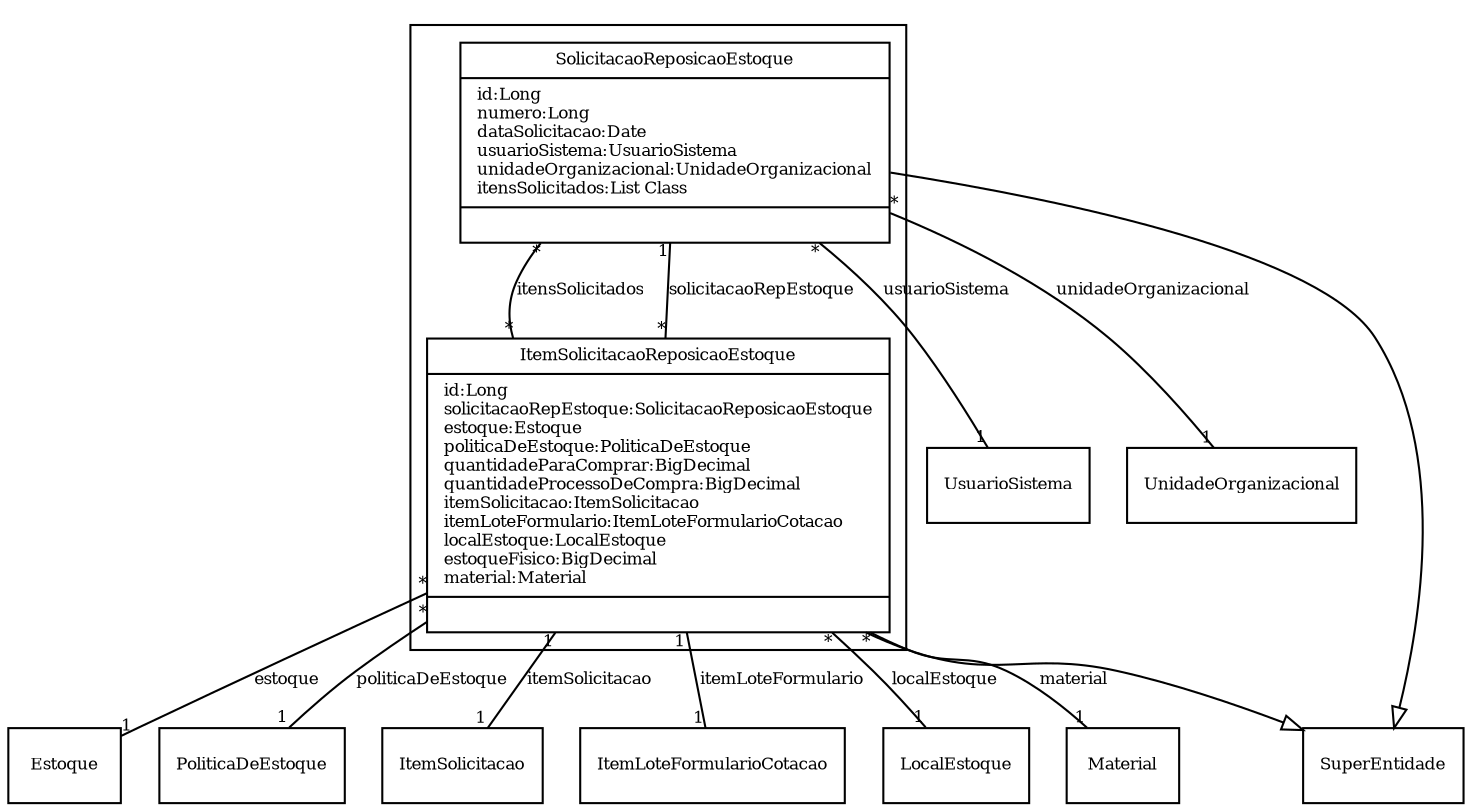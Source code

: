 digraph G{
fontname = "Times-Roman"
fontsize = 8

node [
        fontname = "Times-Roman"
        fontsize = 8
        shape = "record"
]

edge [
        fontname = "Times-Roman"
        fontsize = 8
]

subgraph clusterSOLICITACAO_DE_REPOSICAO_DE_ESTOQUE
{
SolicitacaoReposicaoEstoque [label = "{SolicitacaoReposicaoEstoque|id:Long\lnumero:Long\ldataSolicitacao:Date\lusuarioSistema:UsuarioSistema\lunidadeOrganizacional:UnidadeOrganizacional\litensSolicitados:List Class\l|\l}"]
ItemSolicitacaoReposicaoEstoque [label = "{ItemSolicitacaoReposicaoEstoque|id:Long\lsolicitacaoRepEstoque:SolicitacaoReposicaoEstoque\lestoque:Estoque\lpoliticaDeEstoque:PoliticaDeEstoque\lquantidadeParaComprar:BigDecimal\lquantidadeProcessoDeCompra:BigDecimal\litemSolicitacao:ItemSolicitacao\litemLoteFormulario:ItemLoteFormularioCotacao\llocalEstoque:LocalEstoque\lestoqueFisico:BigDecimal\lmaterial:Material\l|\l}"]
}
edge [arrowhead = "none" headlabel = "1" taillabel = "*"] SolicitacaoReposicaoEstoque -> UsuarioSistema [label = "usuarioSistema"]
edge [arrowhead = "none" headlabel = "1" taillabel = "*"] SolicitacaoReposicaoEstoque -> UnidadeOrganizacional [label = "unidadeOrganizacional"]
edge [arrowhead = "none" headlabel = "*" taillabel = "*"] SolicitacaoReposicaoEstoque -> ItemSolicitacaoReposicaoEstoque [label = "itensSolicitados"]
edge [ arrowhead = "empty" headlabel = "" taillabel = ""] SolicitacaoReposicaoEstoque -> SuperEntidade
edge [arrowhead = "none" headlabel = "1" taillabel = "*"] ItemSolicitacaoReposicaoEstoque -> SolicitacaoReposicaoEstoque [label = "solicitacaoRepEstoque"]
edge [arrowhead = "none" headlabel = "1" taillabel = "*"] ItemSolicitacaoReposicaoEstoque -> Estoque [label = "estoque"]
edge [arrowhead = "none" headlabel = "1" taillabel = "*"] ItemSolicitacaoReposicaoEstoque -> PoliticaDeEstoque [label = "politicaDeEstoque"]
edge [arrowhead = "none" headlabel = "1" taillabel = "1"] ItemSolicitacaoReposicaoEstoque -> ItemSolicitacao [label = "itemSolicitacao"]
edge [arrowhead = "none" headlabel = "1" taillabel = "1"] ItemSolicitacaoReposicaoEstoque -> ItemLoteFormularioCotacao [label = "itemLoteFormulario"]
edge [arrowhead = "none" headlabel = "1" taillabel = "*"] ItemSolicitacaoReposicaoEstoque -> LocalEstoque [label = "localEstoque"]
edge [arrowhead = "none" headlabel = "1" taillabel = "*"] ItemSolicitacaoReposicaoEstoque -> Material [label = "material"]
edge [ arrowhead = "empty" headlabel = "" taillabel = ""] ItemSolicitacaoReposicaoEstoque -> SuperEntidade
}
